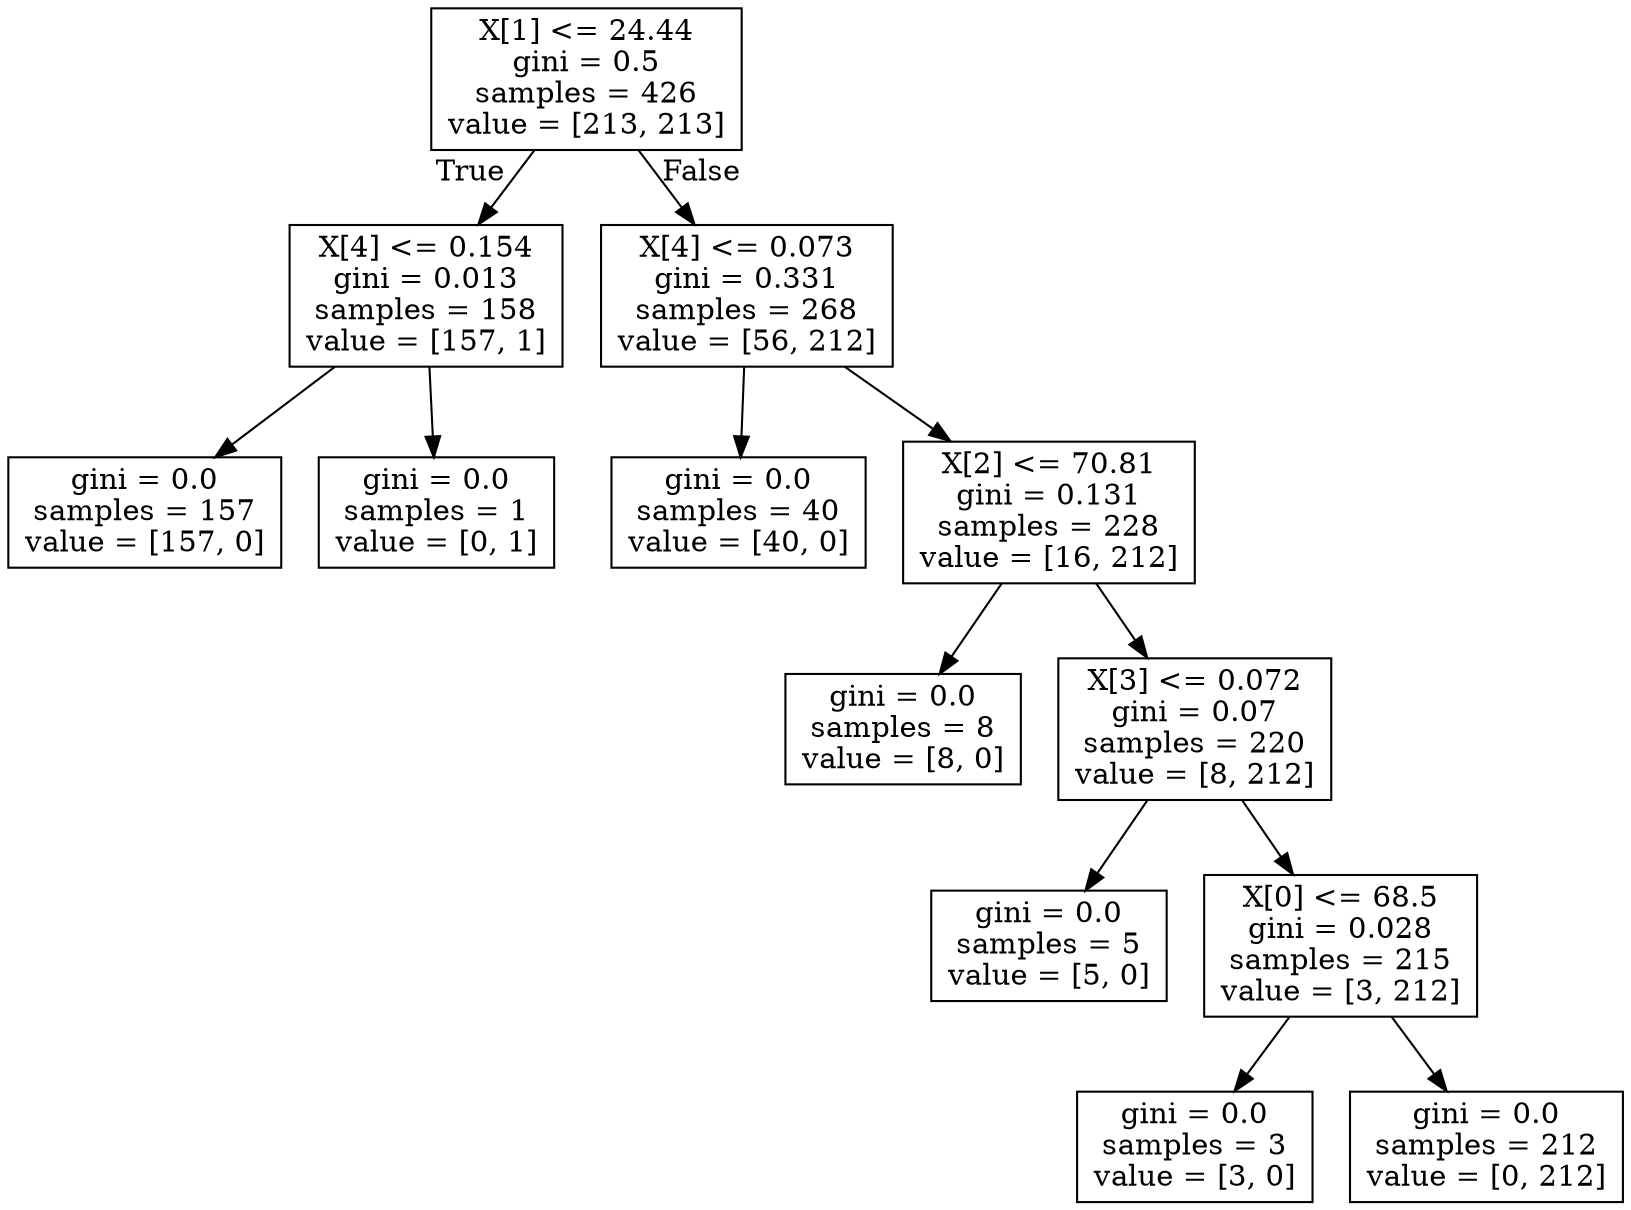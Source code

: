 digraph Tree {
node [shape=box] ;
0 [label="X[1] <= 24.44\ngini = 0.5\nsamples = 426\nvalue = [213, 213]"] ;
1 [label="X[4] <= 0.154\ngini = 0.013\nsamples = 158\nvalue = [157, 1]"] ;
0 -> 1 [labeldistance=2.5, labelangle=45, headlabel="True"] ;
2 [label="gini = 0.0\nsamples = 157\nvalue = [157, 0]"] ;
1 -> 2 ;
3 [label="gini = 0.0\nsamples = 1\nvalue = [0, 1]"] ;
1 -> 3 ;
4 [label="X[4] <= 0.073\ngini = 0.331\nsamples = 268\nvalue = [56, 212]"] ;
0 -> 4 [labeldistance=2.5, labelangle=-45, headlabel="False"] ;
5 [label="gini = 0.0\nsamples = 40\nvalue = [40, 0]"] ;
4 -> 5 ;
6 [label="X[2] <= 70.81\ngini = 0.131\nsamples = 228\nvalue = [16, 212]"] ;
4 -> 6 ;
7 [label="gini = 0.0\nsamples = 8\nvalue = [8, 0]"] ;
6 -> 7 ;
8 [label="X[3] <= 0.072\ngini = 0.07\nsamples = 220\nvalue = [8, 212]"] ;
6 -> 8 ;
9 [label="gini = 0.0\nsamples = 5\nvalue = [5, 0]"] ;
8 -> 9 ;
10 [label="X[0] <= 68.5\ngini = 0.028\nsamples = 215\nvalue = [3, 212]"] ;
8 -> 10 ;
11 [label="gini = 0.0\nsamples = 3\nvalue = [3, 0]"] ;
10 -> 11 ;
12 [label="gini = 0.0\nsamples = 212\nvalue = [0, 212]"] ;
10 -> 12 ;
}